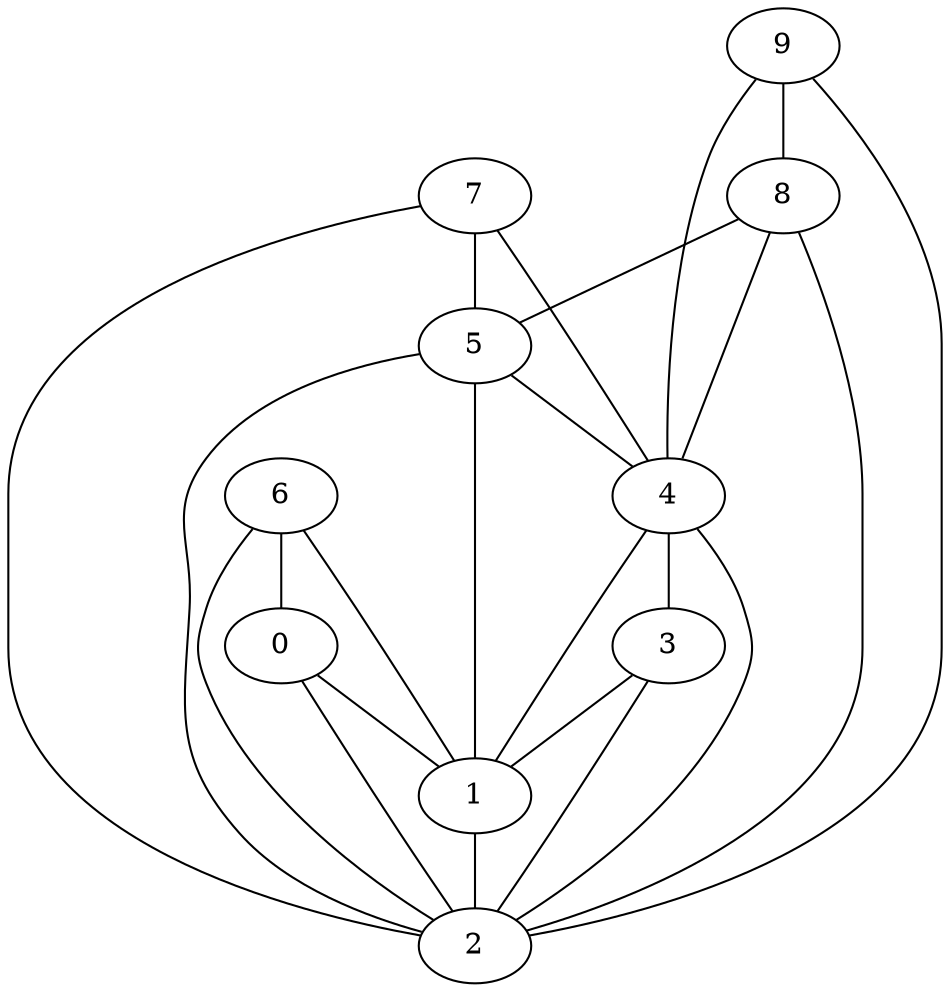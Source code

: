 graph {
    0 [ label = "0" ]
    1 [ label = "1" ]
    2 [ label = "2" ]
    3 [ label = "3" ]
    4 [ label = "4" ]
    5 [ label = "5" ]
    6 [ label = "6" ]
    7 [ label = "7" ]
    8 [ label = "8" ]
    9 [ label = "9" ]
    0 -- 1 [ ]
    0 -- 2 [ ]
    1 -- 2 [ ]
    9 -- 8 [ ]
    3 -- 1 [ ]
    3 -- 2 [ ]
    4 -- 1 [ ]
    4 -- 2 [ ]
    4 -- 3 [ ]
    5 -- 1 [ ]
    5 -- 2 [ ]
    5 -- 4 [ ]
    6 -- 0 [ ]
    6 -- 1 [ ]
    6 -- 2 [ ]
    7 -- 2 [ ]
    7 -- 4 [ ]
    7 -- 5 [ ]
    8 -- 2 [ ]
    8 -- 4 [ ]
    8 -- 5 [ ]
    9 -- 2 [ ]
    9 -- 4 [ ]
}
